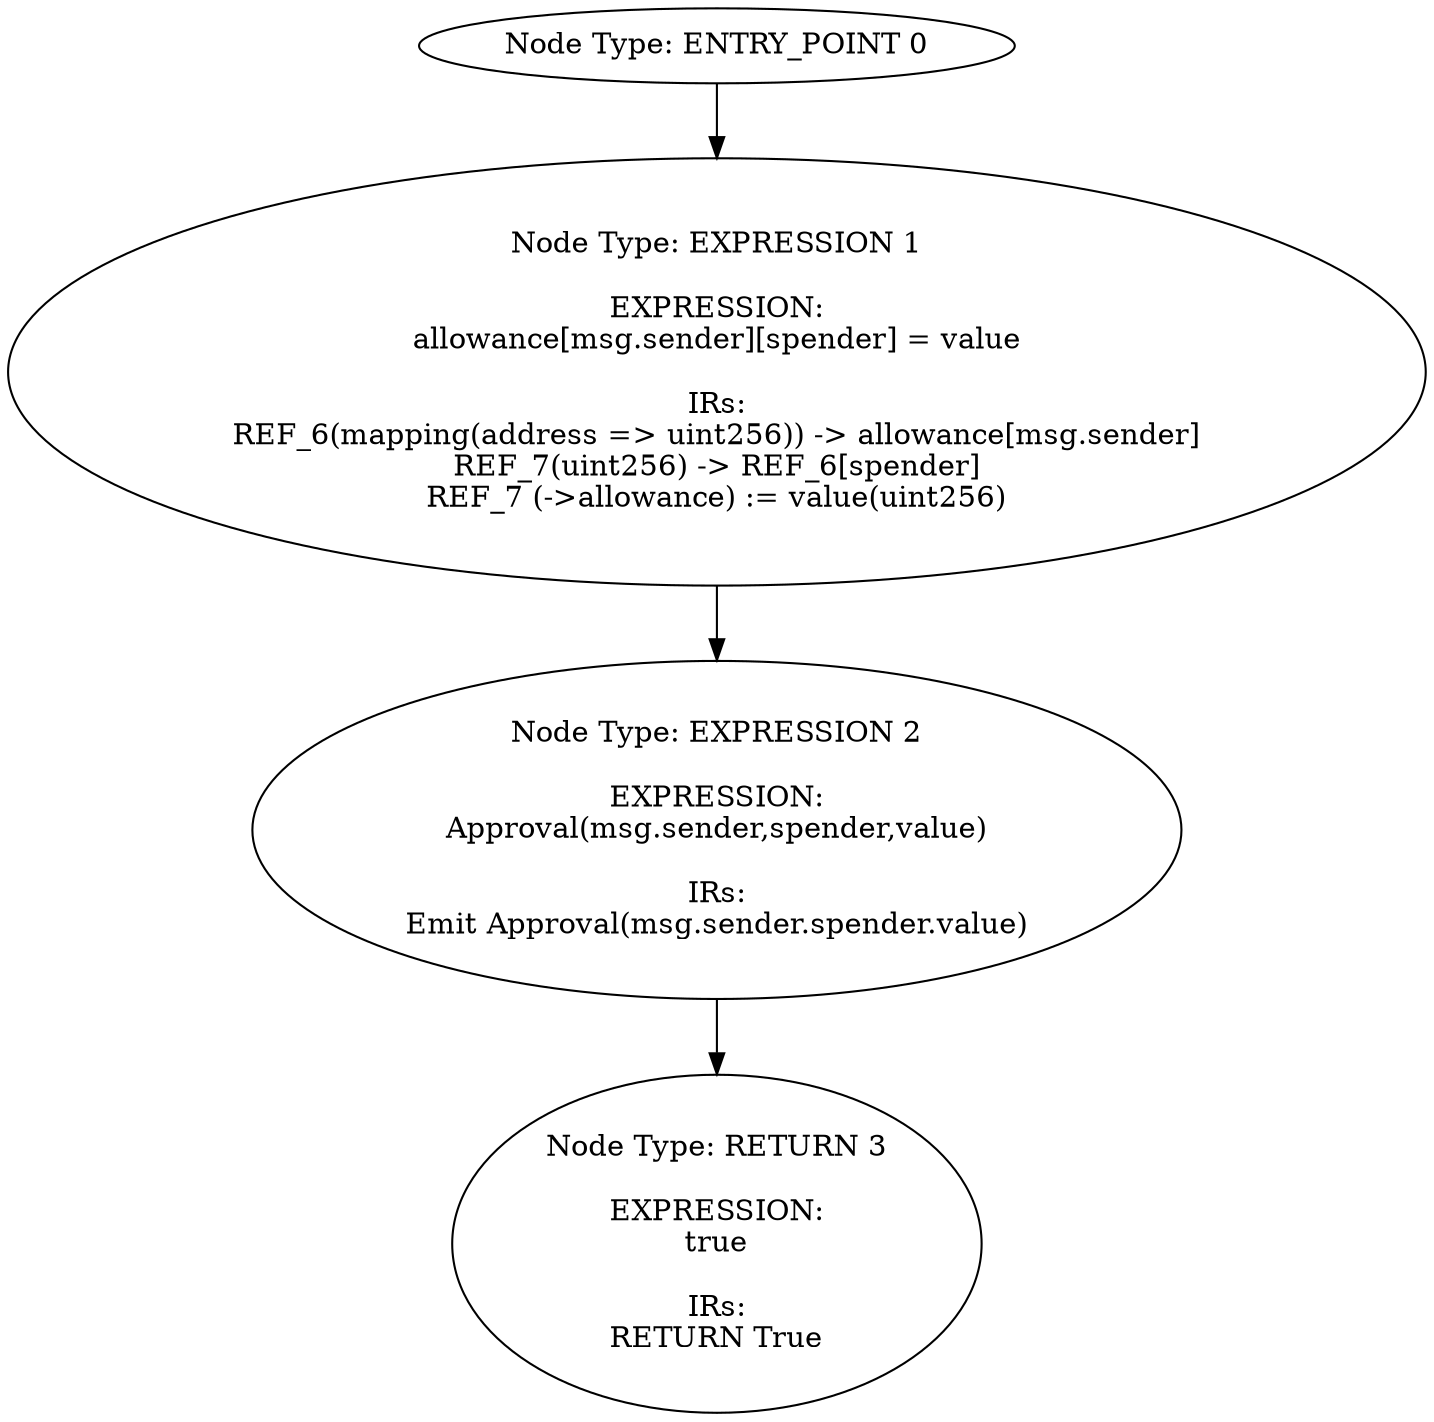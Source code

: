 digraph{
0[label="Node Type: ENTRY_POINT 0
"];
0->1;
1[label="Node Type: EXPRESSION 1

EXPRESSION:
allowance[msg.sender][spender] = value

IRs:
REF_6(mapping(address => uint256)) -> allowance[msg.sender]
REF_7(uint256) -> REF_6[spender]
REF_7 (->allowance) := value(uint256)"];
1->2;
2[label="Node Type: EXPRESSION 2

EXPRESSION:
Approval(msg.sender,spender,value)

IRs:
Emit Approval(msg.sender.spender.value)"];
2->3;
3[label="Node Type: RETURN 3

EXPRESSION:
true

IRs:
RETURN True"];
}
